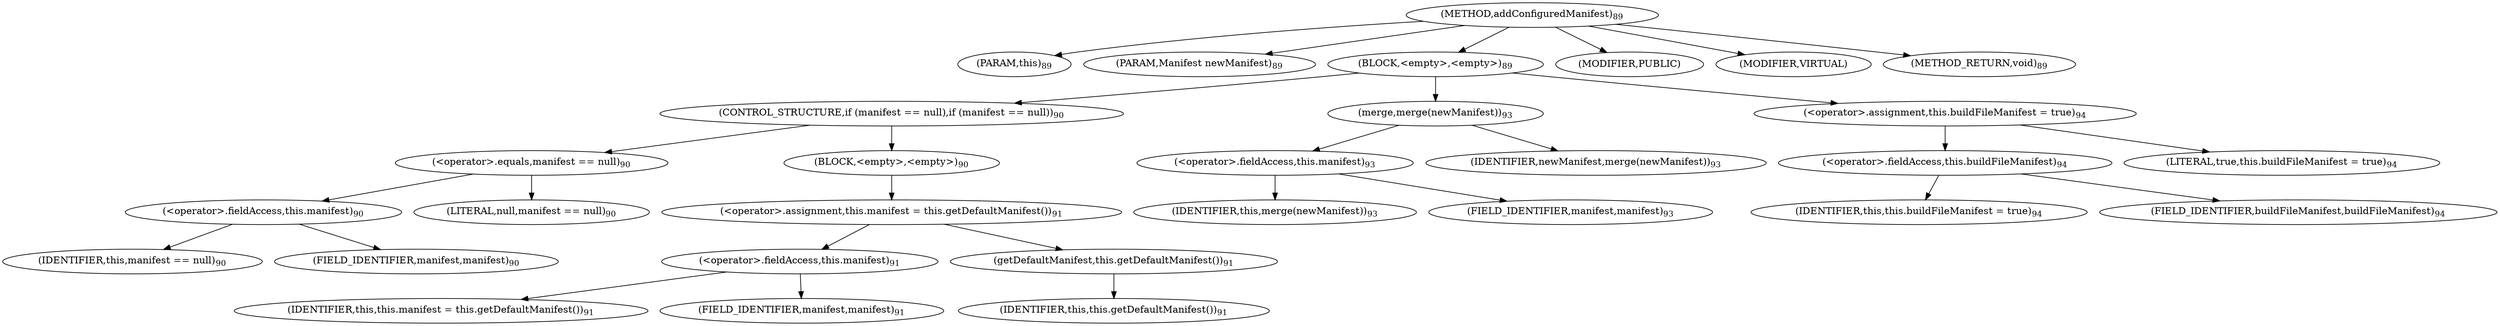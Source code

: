 digraph "addConfiguredManifest" {  
"104" [label = <(METHOD,addConfiguredManifest)<SUB>89</SUB>> ]
"7" [label = <(PARAM,this)<SUB>89</SUB>> ]
"105" [label = <(PARAM,Manifest newManifest)<SUB>89</SUB>> ]
"106" [label = <(BLOCK,&lt;empty&gt;,&lt;empty&gt;)<SUB>89</SUB>> ]
"107" [label = <(CONTROL_STRUCTURE,if (manifest == null),if (manifest == null))<SUB>90</SUB>> ]
"108" [label = <(&lt;operator&gt;.equals,manifest == null)<SUB>90</SUB>> ]
"109" [label = <(&lt;operator&gt;.fieldAccess,this.manifest)<SUB>90</SUB>> ]
"110" [label = <(IDENTIFIER,this,manifest == null)<SUB>90</SUB>> ]
"111" [label = <(FIELD_IDENTIFIER,manifest,manifest)<SUB>90</SUB>> ]
"112" [label = <(LITERAL,null,manifest == null)<SUB>90</SUB>> ]
"113" [label = <(BLOCK,&lt;empty&gt;,&lt;empty&gt;)<SUB>90</SUB>> ]
"114" [label = <(&lt;operator&gt;.assignment,this.manifest = this.getDefaultManifest())<SUB>91</SUB>> ]
"115" [label = <(&lt;operator&gt;.fieldAccess,this.manifest)<SUB>91</SUB>> ]
"116" [label = <(IDENTIFIER,this,this.manifest = this.getDefaultManifest())<SUB>91</SUB>> ]
"117" [label = <(FIELD_IDENTIFIER,manifest,manifest)<SUB>91</SUB>> ]
"118" [label = <(getDefaultManifest,this.getDefaultManifest())<SUB>91</SUB>> ]
"6" [label = <(IDENTIFIER,this,this.getDefaultManifest())<SUB>91</SUB>> ]
"119" [label = <(merge,merge(newManifest))<SUB>93</SUB>> ]
"120" [label = <(&lt;operator&gt;.fieldAccess,this.manifest)<SUB>93</SUB>> ]
"121" [label = <(IDENTIFIER,this,merge(newManifest))<SUB>93</SUB>> ]
"122" [label = <(FIELD_IDENTIFIER,manifest,manifest)<SUB>93</SUB>> ]
"123" [label = <(IDENTIFIER,newManifest,merge(newManifest))<SUB>93</SUB>> ]
"124" [label = <(&lt;operator&gt;.assignment,this.buildFileManifest = true)<SUB>94</SUB>> ]
"125" [label = <(&lt;operator&gt;.fieldAccess,this.buildFileManifest)<SUB>94</SUB>> ]
"126" [label = <(IDENTIFIER,this,this.buildFileManifest = true)<SUB>94</SUB>> ]
"127" [label = <(FIELD_IDENTIFIER,buildFileManifest,buildFileManifest)<SUB>94</SUB>> ]
"128" [label = <(LITERAL,true,this.buildFileManifest = true)<SUB>94</SUB>> ]
"129" [label = <(MODIFIER,PUBLIC)> ]
"130" [label = <(MODIFIER,VIRTUAL)> ]
"131" [label = <(METHOD_RETURN,void)<SUB>89</SUB>> ]
  "104" -> "7" 
  "104" -> "105" 
  "104" -> "106" 
  "104" -> "129" 
  "104" -> "130" 
  "104" -> "131" 
  "106" -> "107" 
  "106" -> "119" 
  "106" -> "124" 
  "107" -> "108" 
  "107" -> "113" 
  "108" -> "109" 
  "108" -> "112" 
  "109" -> "110" 
  "109" -> "111" 
  "113" -> "114" 
  "114" -> "115" 
  "114" -> "118" 
  "115" -> "116" 
  "115" -> "117" 
  "118" -> "6" 
  "119" -> "120" 
  "119" -> "123" 
  "120" -> "121" 
  "120" -> "122" 
  "124" -> "125" 
  "124" -> "128" 
  "125" -> "126" 
  "125" -> "127" 
}

